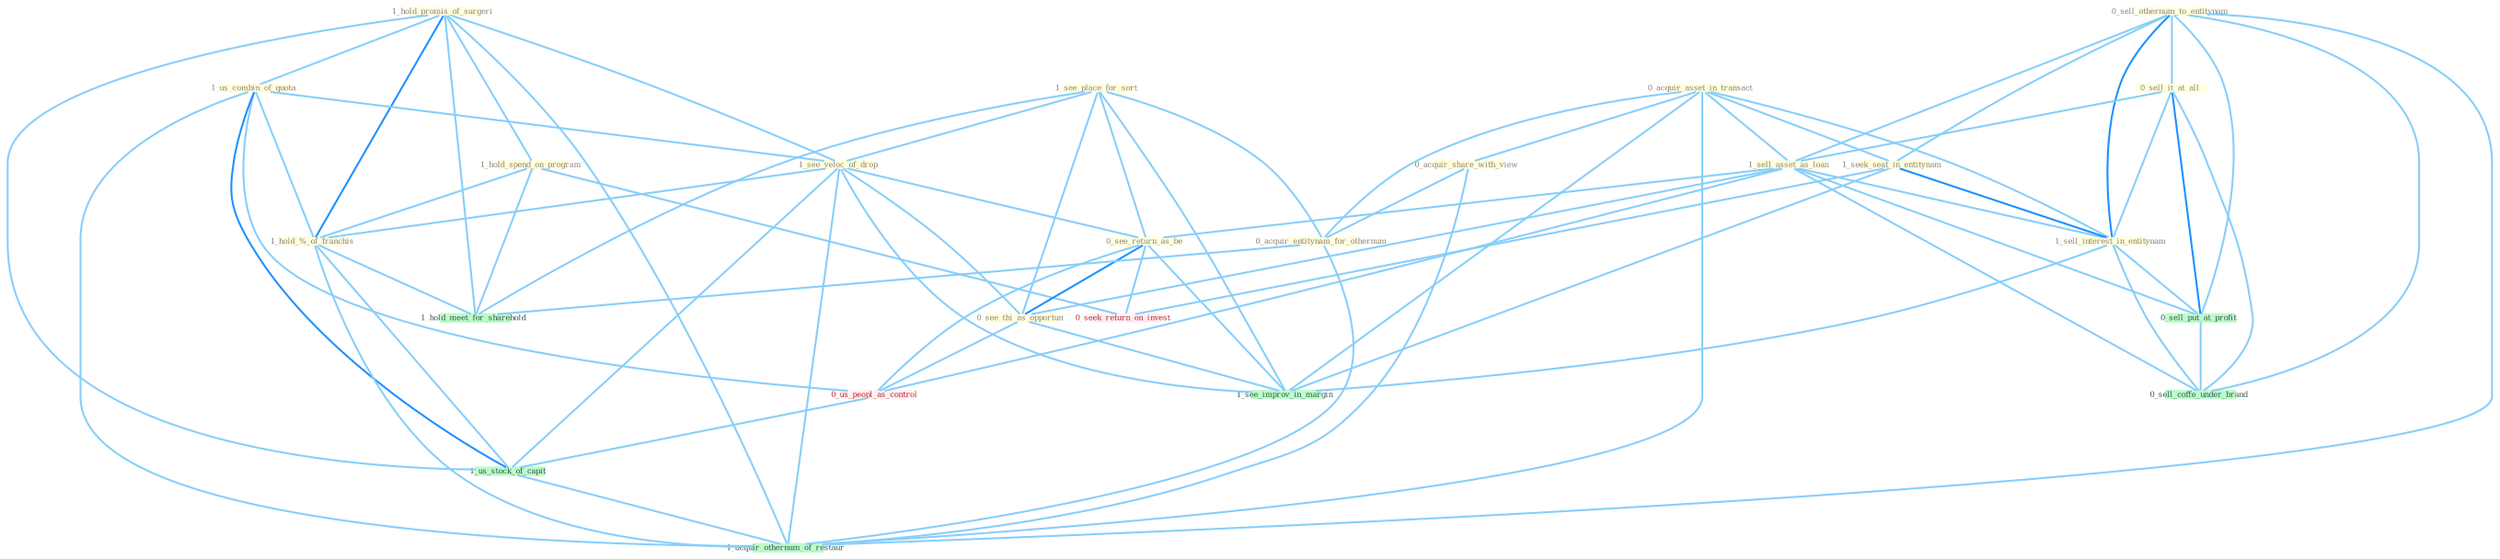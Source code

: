 Graph G{ 
    node
    [shape=polygon,style=filled,width=.5,height=.06,color="#BDFCC9",fixedsize=true,fontsize=4,
    fontcolor="#2f4f4f"];
    {node
    [color="#ffffe0", fontcolor="#8b7d6b"] "1_hold_promis_of_surgeri " "1_hold_spend_on_program " "0_acquir_asset_in_transact " "1_us_combin_of_quota " "1_see_place_for_sort " "1_see_veloc_of_drop " "0_sell_othernum_to_entitynam " "0_sell_it_at_all " "1_sell_asset_as_loan " "0_see_return_as_be " "1_hold_%_of_franchis " "0_acquir_share_with_view " "0_acquir_entitynam_for_othernum " "0_see_thi_as_opportun " "1_seek_seat_in_entitynam " "1_sell_interest_in_entitynam "}
{node [color="#fff0f5", fontcolor="#b22222"] "0_us_peopl_as_control " "0_seek_return_on_invest "}
edge [color="#B0E2FF"];

	"1_hold_promis_of_surgeri " -- "1_hold_spend_on_program " [w="1", color="#87cefa" ];
	"1_hold_promis_of_surgeri " -- "1_us_combin_of_quota " [w="1", color="#87cefa" ];
	"1_hold_promis_of_surgeri " -- "1_see_veloc_of_drop " [w="1", color="#87cefa" ];
	"1_hold_promis_of_surgeri " -- "1_hold_%_of_franchis " [w="2", color="#1e90ff" , len=0.8];
	"1_hold_promis_of_surgeri " -- "1_us_stock_of_capit " [w="1", color="#87cefa" ];
	"1_hold_promis_of_surgeri " -- "1_hold_meet_for_sharehold " [w="1", color="#87cefa" ];
	"1_hold_promis_of_surgeri " -- "1_acquir_othernum_of_restaur " [w="1", color="#87cefa" ];
	"1_hold_spend_on_program " -- "1_hold_%_of_franchis " [w="1", color="#87cefa" ];
	"1_hold_spend_on_program " -- "0_seek_return_on_invest " [w="1", color="#87cefa" ];
	"1_hold_spend_on_program " -- "1_hold_meet_for_sharehold " [w="1", color="#87cefa" ];
	"0_acquir_asset_in_transact " -- "1_sell_asset_as_loan " [w="1", color="#87cefa" ];
	"0_acquir_asset_in_transact " -- "0_acquir_share_with_view " [w="1", color="#87cefa" ];
	"0_acquir_asset_in_transact " -- "0_acquir_entitynam_for_othernum " [w="1", color="#87cefa" ];
	"0_acquir_asset_in_transact " -- "1_seek_seat_in_entitynam " [w="1", color="#87cefa" ];
	"0_acquir_asset_in_transact " -- "1_sell_interest_in_entitynam " [w="1", color="#87cefa" ];
	"0_acquir_asset_in_transact " -- "1_see_improv_in_margin " [w="1", color="#87cefa" ];
	"0_acquir_asset_in_transact " -- "1_acquir_othernum_of_restaur " [w="1", color="#87cefa" ];
	"1_us_combin_of_quota " -- "1_see_veloc_of_drop " [w="1", color="#87cefa" ];
	"1_us_combin_of_quota " -- "1_hold_%_of_franchis " [w="1", color="#87cefa" ];
	"1_us_combin_of_quota " -- "0_us_peopl_as_control " [w="1", color="#87cefa" ];
	"1_us_combin_of_quota " -- "1_us_stock_of_capit " [w="2", color="#1e90ff" , len=0.8];
	"1_us_combin_of_quota " -- "1_acquir_othernum_of_restaur " [w="1", color="#87cefa" ];
	"1_see_place_for_sort " -- "1_see_veloc_of_drop " [w="1", color="#87cefa" ];
	"1_see_place_for_sort " -- "0_see_return_as_be " [w="1", color="#87cefa" ];
	"1_see_place_for_sort " -- "0_acquir_entitynam_for_othernum " [w="1", color="#87cefa" ];
	"1_see_place_for_sort " -- "0_see_thi_as_opportun " [w="1", color="#87cefa" ];
	"1_see_place_for_sort " -- "1_see_improv_in_margin " [w="1", color="#87cefa" ];
	"1_see_place_for_sort " -- "1_hold_meet_for_sharehold " [w="1", color="#87cefa" ];
	"1_see_veloc_of_drop " -- "0_see_return_as_be " [w="1", color="#87cefa" ];
	"1_see_veloc_of_drop " -- "1_hold_%_of_franchis " [w="1", color="#87cefa" ];
	"1_see_veloc_of_drop " -- "0_see_thi_as_opportun " [w="1", color="#87cefa" ];
	"1_see_veloc_of_drop " -- "1_us_stock_of_capit " [w="1", color="#87cefa" ];
	"1_see_veloc_of_drop " -- "1_see_improv_in_margin " [w="1", color="#87cefa" ];
	"1_see_veloc_of_drop " -- "1_acquir_othernum_of_restaur " [w="1", color="#87cefa" ];
	"0_sell_othernum_to_entitynam " -- "0_sell_it_at_all " [w="1", color="#87cefa" ];
	"0_sell_othernum_to_entitynam " -- "1_sell_asset_as_loan " [w="1", color="#87cefa" ];
	"0_sell_othernum_to_entitynam " -- "1_seek_seat_in_entitynam " [w="1", color="#87cefa" ];
	"0_sell_othernum_to_entitynam " -- "1_sell_interest_in_entitynam " [w="2", color="#1e90ff" , len=0.8];
	"0_sell_othernum_to_entitynam " -- "0_sell_put_at_profit " [w="1", color="#87cefa" ];
	"0_sell_othernum_to_entitynam " -- "0_sell_coffe_under_brand " [w="1", color="#87cefa" ];
	"0_sell_othernum_to_entitynam " -- "1_acquir_othernum_of_restaur " [w="1", color="#87cefa" ];
	"0_sell_it_at_all " -- "1_sell_asset_as_loan " [w="1", color="#87cefa" ];
	"0_sell_it_at_all " -- "1_sell_interest_in_entitynam " [w="1", color="#87cefa" ];
	"0_sell_it_at_all " -- "0_sell_put_at_profit " [w="2", color="#1e90ff" , len=0.8];
	"0_sell_it_at_all " -- "0_sell_coffe_under_brand " [w="1", color="#87cefa" ];
	"1_sell_asset_as_loan " -- "0_see_return_as_be " [w="1", color="#87cefa" ];
	"1_sell_asset_as_loan " -- "0_see_thi_as_opportun " [w="1", color="#87cefa" ];
	"1_sell_asset_as_loan " -- "1_sell_interest_in_entitynam " [w="1", color="#87cefa" ];
	"1_sell_asset_as_loan " -- "0_us_peopl_as_control " [w="1", color="#87cefa" ];
	"1_sell_asset_as_loan " -- "0_sell_put_at_profit " [w="1", color="#87cefa" ];
	"1_sell_asset_as_loan " -- "0_sell_coffe_under_brand " [w="1", color="#87cefa" ];
	"0_see_return_as_be " -- "0_see_thi_as_opportun " [w="2", color="#1e90ff" , len=0.8];
	"0_see_return_as_be " -- "0_us_peopl_as_control " [w="1", color="#87cefa" ];
	"0_see_return_as_be " -- "0_seek_return_on_invest " [w="1", color="#87cefa" ];
	"0_see_return_as_be " -- "1_see_improv_in_margin " [w="1", color="#87cefa" ];
	"1_hold_%_of_franchis " -- "1_us_stock_of_capit " [w="1", color="#87cefa" ];
	"1_hold_%_of_franchis " -- "1_hold_meet_for_sharehold " [w="1", color="#87cefa" ];
	"1_hold_%_of_franchis " -- "1_acquir_othernum_of_restaur " [w="1", color="#87cefa" ];
	"0_acquir_share_with_view " -- "0_acquir_entitynam_for_othernum " [w="1", color="#87cefa" ];
	"0_acquir_share_with_view " -- "1_acquir_othernum_of_restaur " [w="1", color="#87cefa" ];
	"0_acquir_entitynam_for_othernum " -- "1_hold_meet_for_sharehold " [w="1", color="#87cefa" ];
	"0_acquir_entitynam_for_othernum " -- "1_acquir_othernum_of_restaur " [w="1", color="#87cefa" ];
	"0_see_thi_as_opportun " -- "0_us_peopl_as_control " [w="1", color="#87cefa" ];
	"0_see_thi_as_opportun " -- "1_see_improv_in_margin " [w="1", color="#87cefa" ];
	"1_seek_seat_in_entitynam " -- "1_sell_interest_in_entitynam " [w="2", color="#1e90ff" , len=0.8];
	"1_seek_seat_in_entitynam " -- "0_seek_return_on_invest " [w="1", color="#87cefa" ];
	"1_seek_seat_in_entitynam " -- "1_see_improv_in_margin " [w="1", color="#87cefa" ];
	"1_sell_interest_in_entitynam " -- "0_sell_put_at_profit " [w="1", color="#87cefa" ];
	"1_sell_interest_in_entitynam " -- "1_see_improv_in_margin " [w="1", color="#87cefa" ];
	"1_sell_interest_in_entitynam " -- "0_sell_coffe_under_brand " [w="1", color="#87cefa" ];
	"0_us_peopl_as_control " -- "1_us_stock_of_capit " [w="1", color="#87cefa" ];
	"0_sell_put_at_profit " -- "0_sell_coffe_under_brand " [w="1", color="#87cefa" ];
	"1_us_stock_of_capit " -- "1_acquir_othernum_of_restaur " [w="1", color="#87cefa" ];
}
